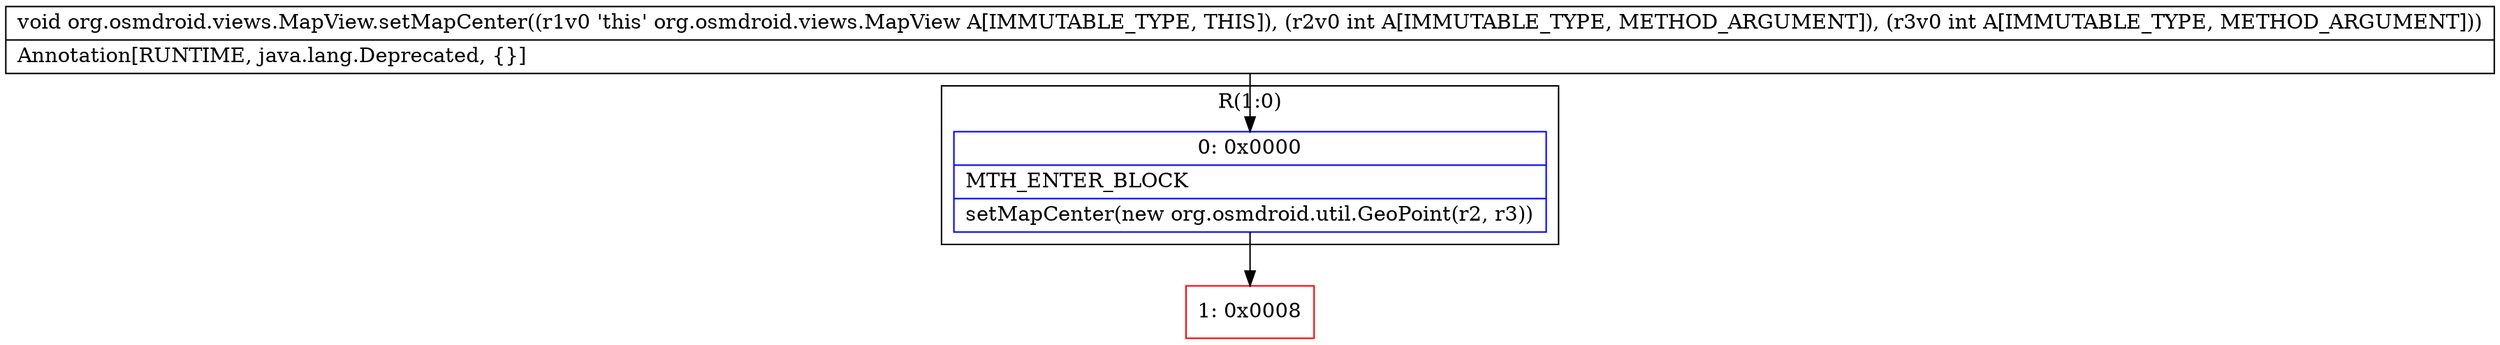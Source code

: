 digraph "CFG fororg.osmdroid.views.MapView.setMapCenter(II)V" {
subgraph cluster_Region_1076854308 {
label = "R(1:0)";
node [shape=record,color=blue];
Node_0 [shape=record,label="{0\:\ 0x0000|MTH_ENTER_BLOCK\l|setMapCenter(new org.osmdroid.util.GeoPoint(r2, r3))\l}"];
}
Node_1 [shape=record,color=red,label="{1\:\ 0x0008}"];
MethodNode[shape=record,label="{void org.osmdroid.views.MapView.setMapCenter((r1v0 'this' org.osmdroid.views.MapView A[IMMUTABLE_TYPE, THIS]), (r2v0 int A[IMMUTABLE_TYPE, METHOD_ARGUMENT]), (r3v0 int A[IMMUTABLE_TYPE, METHOD_ARGUMENT]))  | Annotation[RUNTIME, java.lang.Deprecated, \{\}]\l}"];
MethodNode -> Node_0;
Node_0 -> Node_1;
}

